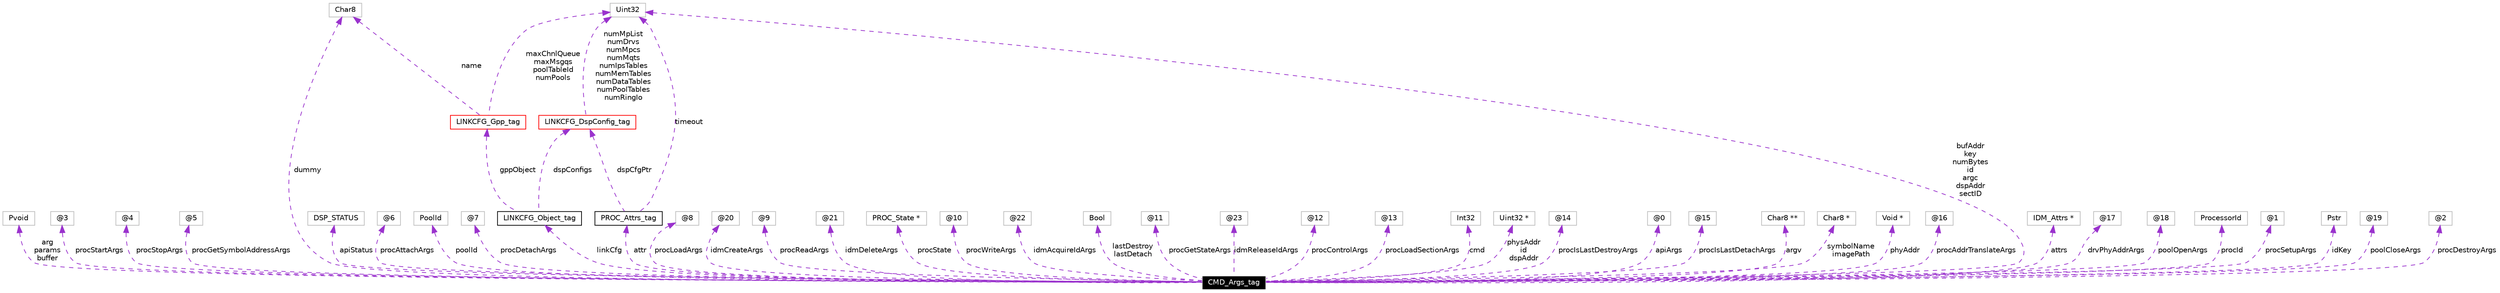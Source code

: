 digraph G
{
  edge [fontname="Helvetica",fontsize=10,labelfontname="Helvetica",labelfontsize=10];
  node [fontname="Helvetica",fontsize=10,shape=record];
  Node1 [label="CMD_Args_tag",height=0.2,width=0.4,color="white", fillcolor="black", style="filled" fontcolor="white"];
  Node2 -> Node1 [dir=back,color="darkorchid3",fontsize=10,style="dashed",label="arg\nparams\nbuffer",fontname="Helvetica"];
  Node2 [label="Pvoid",height=0.2,width=0.4,color="grey75", fillcolor="white", style="filled"];
  Node3 -> Node1 [dir=back,color="darkorchid3",fontsize=10,style="dashed",label="procStartArgs",fontname="Helvetica"];
  Node3 [label="@3",height=0.2,width=0.4,color="grey75", fillcolor="white", style="filled"];
  Node4 -> Node1 [dir=back,color="darkorchid3",fontsize=10,style="dashed",label="procStopArgs",fontname="Helvetica"];
  Node4 [label="@4",height=0.2,width=0.4,color="grey75", fillcolor="white", style="filled"];
  Node5 -> Node1 [dir=back,color="darkorchid3",fontsize=10,style="dashed",label="procGetSymbolAddressArgs",fontname="Helvetica"];
  Node5 [label="@5",height=0.2,width=0.4,color="grey75", fillcolor="white", style="filled"];
  Node6 -> Node1 [dir=back,color="darkorchid3",fontsize=10,style="dashed",label="dummy",fontname="Helvetica"];
  Node6 [label="Char8",height=0.2,width=0.4,color="grey75", fillcolor="white", style="filled"];
  Node7 -> Node1 [dir=back,color="darkorchid3",fontsize=10,style="dashed",label="apiStatus",fontname="Helvetica"];
  Node7 [label="DSP_STATUS",height=0.2,width=0.4,color="grey75", fillcolor="white", style="filled"];
  Node8 -> Node1 [dir=back,color="darkorchid3",fontsize=10,style="dashed",label="procAttachArgs",fontname="Helvetica"];
  Node8 [label="@6",height=0.2,width=0.4,color="grey75", fillcolor="white", style="filled"];
  Node9 -> Node1 [dir=back,color="darkorchid3",fontsize=10,style="dashed",label="poolId",fontname="Helvetica"];
  Node9 [label="PoolId",height=0.2,width=0.4,color="grey75", fillcolor="white", style="filled"];
  Node10 -> Node1 [dir=back,color="darkorchid3",fontsize=10,style="dashed",label="procDetachArgs",fontname="Helvetica"];
  Node10 [label="@7",height=0.2,width=0.4,color="grey75", fillcolor="white", style="filled"];
  Node11 -> Node1 [dir=back,color="darkorchid3",fontsize=10,style="dashed",label="attr",fontname="Helvetica"];
  Node11 [label="PROC_Attrs_tag",height=0.2,width=0.4,color="black", fillcolor="white", style="filled",URL="$structPROC__Attrs__tag.html"];
  Node12 -> Node11 [dir=back,color="darkorchid3",fontsize=10,style="dashed",label="dspCfgPtr",fontname="Helvetica"];
  Node12 [label="LINKCFG_DspConfig_tag",height=0.2,width=0.4,color="red", fillcolor="white", style="filled",URL="$structLINKCFG__DspConfig__tag.html"];
  Node13 -> Node12 [dir=back,color="darkorchid3",fontsize=10,style="dashed",label="numMpList\nnumDrvs\nnumMpcs\nnumMqts\nnumIpsTables\nnumMemTables\nnumDataTables\nnumPoolTables\nnumRingIo",fontname="Helvetica"];
  Node13 [label="Uint32",height=0.2,width=0.4,color="grey75", fillcolor="white", style="filled"];
  Node13 -> Node11 [dir=back,color="darkorchid3",fontsize=10,style="dashed",label="timeout",fontname="Helvetica"];
  Node14 -> Node1 [dir=back,color="darkorchid3",fontsize=10,style="dashed",label="procLoadArgs",fontname="Helvetica"];
  Node14 [label="@8",height=0.2,width=0.4,color="grey75", fillcolor="white", style="filled"];
  Node15 -> Node1 [dir=back,color="darkorchid3",fontsize=10,style="dashed",label="idmCreateArgs",fontname="Helvetica"];
  Node15 [label="@20",height=0.2,width=0.4,color="grey75", fillcolor="white", style="filled"];
  Node16 -> Node1 [dir=back,color="darkorchid3",fontsize=10,style="dashed",label="procReadArgs",fontname="Helvetica"];
  Node16 [label="@9",height=0.2,width=0.4,color="grey75", fillcolor="white", style="filled"];
  Node17 -> Node1 [dir=back,color="darkorchid3",fontsize=10,style="dashed",label="idmDeleteArgs",fontname="Helvetica"];
  Node17 [label="@21",height=0.2,width=0.4,color="grey75", fillcolor="white", style="filled"];
  Node18 -> Node1 [dir=back,color="darkorchid3",fontsize=10,style="dashed",label="procState",fontname="Helvetica"];
  Node18 [label="PROC_State *",height=0.2,width=0.4,color="grey75", fillcolor="white", style="filled"];
  Node19 -> Node1 [dir=back,color="darkorchid3",fontsize=10,style="dashed",label="procWriteArgs",fontname="Helvetica"];
  Node19 [label="@10",height=0.2,width=0.4,color="grey75", fillcolor="white", style="filled"];
  Node20 -> Node1 [dir=back,color="darkorchid3",fontsize=10,style="dashed",label="idmAcquireIdArgs",fontname="Helvetica"];
  Node20 [label="@22",height=0.2,width=0.4,color="grey75", fillcolor="white", style="filled"];
  Node21 -> Node1 [dir=back,color="darkorchid3",fontsize=10,style="dashed",label="lastDestroy\nlastDetach",fontname="Helvetica"];
  Node21 [label="Bool",height=0.2,width=0.4,color="grey75", fillcolor="white", style="filled"];
  Node22 -> Node1 [dir=back,color="darkorchid3",fontsize=10,style="dashed",label="procGetStateArgs",fontname="Helvetica"];
  Node22 [label="@11",height=0.2,width=0.4,color="grey75", fillcolor="white", style="filled"];
  Node13 -> Node1 [dir=back,color="darkorchid3",fontsize=10,style="dashed",label="bufAddr\nkey\nnumBytes\nid\nargc\ndspAddr\nsectID",fontname="Helvetica"];
  Node23 -> Node1 [dir=back,color="darkorchid3",fontsize=10,style="dashed",label="idmReleaseIdArgs",fontname="Helvetica"];
  Node23 [label="@23",height=0.2,width=0.4,color="grey75", fillcolor="white", style="filled"];
  Node24 -> Node1 [dir=back,color="darkorchid3",fontsize=10,style="dashed",label="procControlArgs",fontname="Helvetica"];
  Node24 [label="@12",height=0.2,width=0.4,color="grey75", fillcolor="white", style="filled"];
  Node25 -> Node1 [dir=back,color="darkorchid3",fontsize=10,style="dashed",label="procLoadSectionArgs",fontname="Helvetica"];
  Node25 [label="@13",height=0.2,width=0.4,color="grey75", fillcolor="white", style="filled"];
  Node26 -> Node1 [dir=back,color="darkorchid3",fontsize=10,style="dashed",label="cmd",fontname="Helvetica"];
  Node26 [label="Int32",height=0.2,width=0.4,color="grey75", fillcolor="white", style="filled"];
  Node27 -> Node1 [dir=back,color="darkorchid3",fontsize=10,style="dashed",label="physAddr\nid\ndspAddr",fontname="Helvetica"];
  Node27 [label="Uint32 *",height=0.2,width=0.4,color="grey75", fillcolor="white", style="filled"];
  Node28 -> Node1 [dir=back,color="darkorchid3",fontsize=10,style="dashed",label="procIsLastDestroyArgs",fontname="Helvetica"];
  Node28 [label="@14",height=0.2,width=0.4,color="grey75", fillcolor="white", style="filled"];
  Node29 -> Node1 [dir=back,color="darkorchid3",fontsize=10,style="dashed",label="apiArgs",fontname="Helvetica"];
  Node29 [label="@0",height=0.2,width=0.4,color="grey75", fillcolor="white", style="filled"];
  Node30 -> Node1 [dir=back,color="darkorchid3",fontsize=10,style="dashed",label="procIsLastDetachArgs",fontname="Helvetica"];
  Node30 [label="@15",height=0.2,width=0.4,color="grey75", fillcolor="white", style="filled"];
  Node31 -> Node1 [dir=back,color="darkorchid3",fontsize=10,style="dashed",label="argv",fontname="Helvetica"];
  Node31 [label="Char8 **",height=0.2,width=0.4,color="grey75", fillcolor="white", style="filled"];
  Node32 -> Node1 [dir=back,color="darkorchid3",fontsize=10,style="dashed",label="symbolName\nimagePath",fontname="Helvetica"];
  Node32 [label="Char8 *",height=0.2,width=0.4,color="grey75", fillcolor="white", style="filled"];
  Node33 -> Node1 [dir=back,color="darkorchid3",fontsize=10,style="dashed",label="phyAddr",fontname="Helvetica"];
  Node33 [label="Void *",height=0.2,width=0.4,color="grey75", fillcolor="white", style="filled"];
  Node34 -> Node1 [dir=back,color="darkorchid3",fontsize=10,style="dashed",label="procAddrTranslateArgs",fontname="Helvetica"];
  Node34 [label="@16",height=0.2,width=0.4,color="grey75", fillcolor="white", style="filled"];
  Node35 -> Node1 [dir=back,color="darkorchid3",fontsize=10,style="dashed",label="linkCfg",fontname="Helvetica"];
  Node35 [label="LINKCFG_Object_tag",height=0.2,width=0.4,color="black", fillcolor="white", style="filled",URL="$structLINKCFG__Object__tag.html"];
  Node36 -> Node35 [dir=back,color="darkorchid3",fontsize=10,style="dashed",label="gppObject",fontname="Helvetica"];
  Node36 [label="LINKCFG_Gpp_tag",height=0.2,width=0.4,color="red", fillcolor="white", style="filled",URL="$structLINKCFG__Gpp__tag.html"];
  Node6 -> Node36 [dir=back,color="darkorchid3",fontsize=10,style="dashed",label="name",fontname="Helvetica"];
  Node13 -> Node36 [dir=back,color="darkorchid3",fontsize=10,style="dashed",label="maxChnlQueue\nmaxMsgqs\npoolTableId\nnumPools",fontname="Helvetica"];
  Node12 -> Node35 [dir=back,color="darkorchid3",fontsize=10,style="dashed",label="dspConfigs",fontname="Helvetica"];
  Node37 -> Node1 [dir=back,color="darkorchid3",fontsize=10,style="dashed",label="attrs",fontname="Helvetica"];
  Node37 [label="IDM_Attrs *",height=0.2,width=0.4,color="grey75", fillcolor="white", style="filled"];
  Node38 -> Node1 [dir=back,color="darkorchid3",fontsize=10,style="dashed",label="drvPhyAddrArgs",fontname="Helvetica"];
  Node38 [label="@17",height=0.2,width=0.4,color="grey75", fillcolor="white", style="filled"];
  Node39 -> Node1 [dir=back,color="darkorchid3",fontsize=10,style="dashed",label="poolOpenArgs",fontname="Helvetica"];
  Node39 [label="@18",height=0.2,width=0.4,color="grey75", fillcolor="white", style="filled"];
  Node40 -> Node1 [dir=back,color="darkorchid3",fontsize=10,style="dashed",label="procId",fontname="Helvetica"];
  Node40 [label="ProcessorId",height=0.2,width=0.4,color="grey75", fillcolor="white", style="filled"];
  Node41 -> Node1 [dir=back,color="darkorchid3",fontsize=10,style="dashed",label="procSetupArgs",fontname="Helvetica"];
  Node41 [label="@1",height=0.2,width=0.4,color="grey75", fillcolor="white", style="filled"];
  Node42 -> Node1 [dir=back,color="darkorchid3",fontsize=10,style="dashed",label="idKey",fontname="Helvetica"];
  Node42 [label="Pstr",height=0.2,width=0.4,color="grey75", fillcolor="white", style="filled"];
  Node43 -> Node1 [dir=back,color="darkorchid3",fontsize=10,style="dashed",label="poolCloseArgs",fontname="Helvetica"];
  Node43 [label="@19",height=0.2,width=0.4,color="grey75", fillcolor="white", style="filled"];
  Node44 -> Node1 [dir=back,color="darkorchid3",fontsize=10,style="dashed",label="procDestroyArgs",fontname="Helvetica"];
  Node44 [label="@2",height=0.2,width=0.4,color="grey75", fillcolor="white", style="filled"];
}
